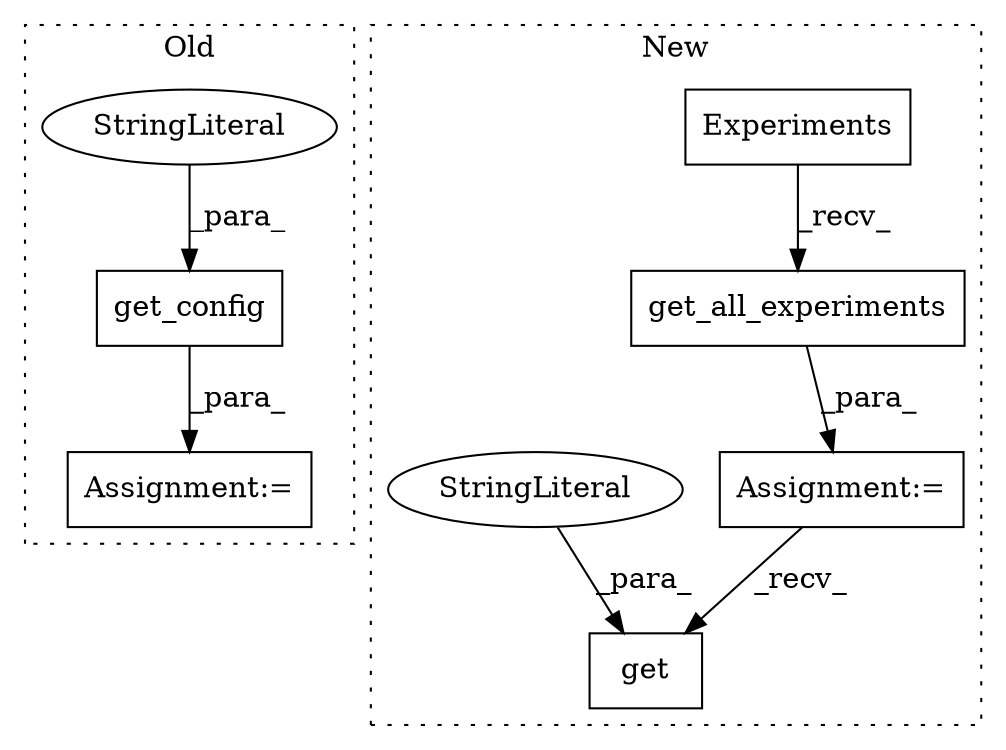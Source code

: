 digraph G {
subgraph cluster0 {
1 [label="get_config" a="32" s="6345,6372" l="11,1" shape="box"];
3 [label="StringLiteral" a="45" s="6356" l="16" shape="ellipse"];
6 [label="Assignment:=" a="7" s="6333" l="1" shape="box"];
label = "Old";
style="dotted";
}
subgraph cluster1 {
2 [label="get_all_experiments" a="32" s="6570" l="21" shape="box"];
4 [label="Assignment:=" a="7" s="6555" l="1" shape="box"];
5 [label="Experiments" a="32" s="6556" l="13" shape="box"];
7 [label="get" a="32" s="6655,6665" l="4,1" shape="box"];
8 [label="StringLiteral" a="45" s="6659" l="6" shape="ellipse"];
label = "New";
style="dotted";
}
1 -> 6 [label="_para_"];
2 -> 4 [label="_para_"];
3 -> 1 [label="_para_"];
4 -> 7 [label="_recv_"];
5 -> 2 [label="_recv_"];
8 -> 7 [label="_para_"];
}